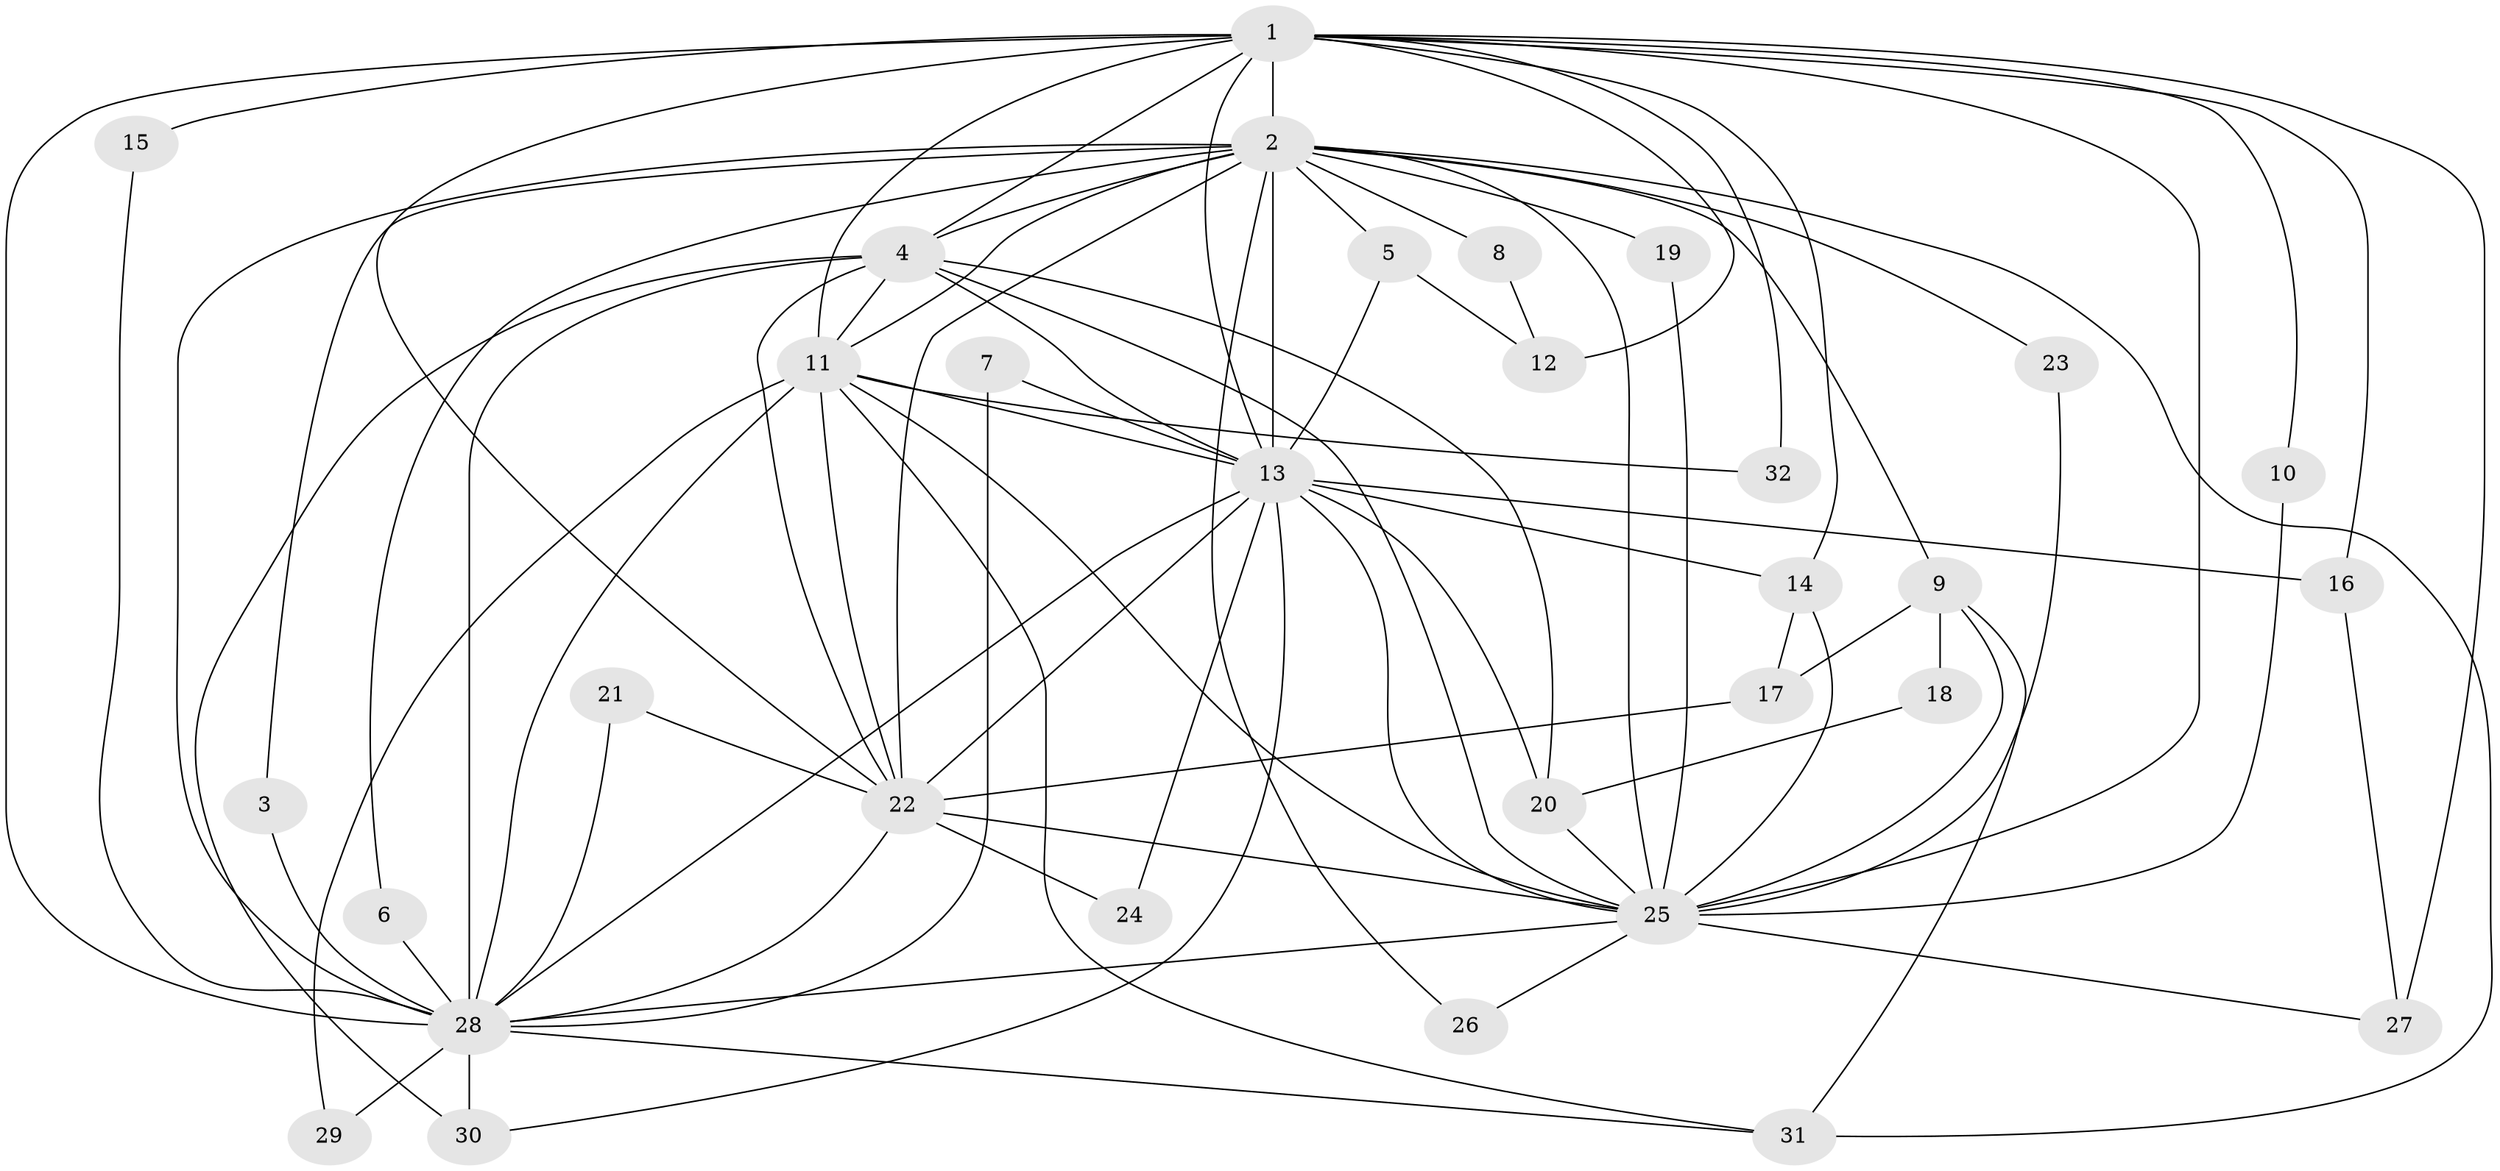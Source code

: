 // original degree distribution, {14: 0.038461538461538464, 12: 0.019230769230769232, 17: 0.019230769230769232, 20: 0.038461538461538464, 15: 0.019230769230769232, 13: 0.019230769230769232, 18: 0.019230769230769232, 11: 0.019230769230769232, 2: 0.5576923076923077, 3: 0.1346153846153846, 4: 0.09615384615384616, 5: 0.019230769230769232}
// Generated by graph-tools (version 1.1) at 2025/36/03/04/25 23:36:18]
// undirected, 32 vertices, 83 edges
graph export_dot {
  node [color=gray90,style=filled];
  1;
  2;
  3;
  4;
  5;
  6;
  7;
  8;
  9;
  10;
  11;
  12;
  13;
  14;
  15;
  16;
  17;
  18;
  19;
  20;
  21;
  22;
  23;
  24;
  25;
  26;
  27;
  28;
  29;
  30;
  31;
  32;
  1 -- 2 [weight=4.0];
  1 -- 4 [weight=2.0];
  1 -- 10 [weight=1.0];
  1 -- 11 [weight=2.0];
  1 -- 12 [weight=2.0];
  1 -- 13 [weight=2.0];
  1 -- 14 [weight=1.0];
  1 -- 15 [weight=1.0];
  1 -- 16 [weight=1.0];
  1 -- 22 [weight=2.0];
  1 -- 25 [weight=3.0];
  1 -- 27 [weight=1.0];
  1 -- 28 [weight=3.0];
  1 -- 32 [weight=1.0];
  2 -- 3 [weight=1.0];
  2 -- 4 [weight=2.0];
  2 -- 5 [weight=1.0];
  2 -- 6 [weight=1.0];
  2 -- 8 [weight=1.0];
  2 -- 9 [weight=1.0];
  2 -- 11 [weight=2.0];
  2 -- 13 [weight=2.0];
  2 -- 19 [weight=2.0];
  2 -- 22 [weight=2.0];
  2 -- 23 [weight=1.0];
  2 -- 25 [weight=2.0];
  2 -- 26 [weight=1.0];
  2 -- 28 [weight=2.0];
  2 -- 31 [weight=1.0];
  3 -- 28 [weight=1.0];
  4 -- 11 [weight=1.0];
  4 -- 13 [weight=2.0];
  4 -- 20 [weight=1.0];
  4 -- 22 [weight=1.0];
  4 -- 25 [weight=1.0];
  4 -- 28 [weight=1.0];
  4 -- 30 [weight=1.0];
  5 -- 12 [weight=1.0];
  5 -- 13 [weight=1.0];
  6 -- 28 [weight=1.0];
  7 -- 13 [weight=1.0];
  7 -- 28 [weight=2.0];
  8 -- 12 [weight=1.0];
  9 -- 17 [weight=1.0];
  9 -- 18 [weight=1.0];
  9 -- 25 [weight=1.0];
  9 -- 31 [weight=1.0];
  10 -- 25 [weight=1.0];
  11 -- 13 [weight=2.0];
  11 -- 22 [weight=1.0];
  11 -- 25 [weight=1.0];
  11 -- 28 [weight=1.0];
  11 -- 29 [weight=1.0];
  11 -- 31 [weight=1.0];
  11 -- 32 [weight=1.0];
  13 -- 14 [weight=1.0];
  13 -- 16 [weight=1.0];
  13 -- 20 [weight=1.0];
  13 -- 22 [weight=2.0];
  13 -- 24 [weight=1.0];
  13 -- 25 [weight=1.0];
  13 -- 28 [weight=2.0];
  13 -- 30 [weight=1.0];
  14 -- 17 [weight=1.0];
  14 -- 25 [weight=1.0];
  15 -- 28 [weight=1.0];
  16 -- 27 [weight=1.0];
  17 -- 22 [weight=1.0];
  18 -- 20 [weight=1.0];
  19 -- 25 [weight=1.0];
  20 -- 25 [weight=1.0];
  21 -- 22 [weight=1.0];
  21 -- 28 [weight=1.0];
  22 -- 24 [weight=2.0];
  22 -- 25 [weight=1.0];
  22 -- 28 [weight=1.0];
  23 -- 25 [weight=1.0];
  25 -- 26 [weight=1.0];
  25 -- 27 [weight=1.0];
  25 -- 28 [weight=1.0];
  28 -- 29 [weight=1.0];
  28 -- 30 [weight=1.0];
  28 -- 31 [weight=1.0];
}
